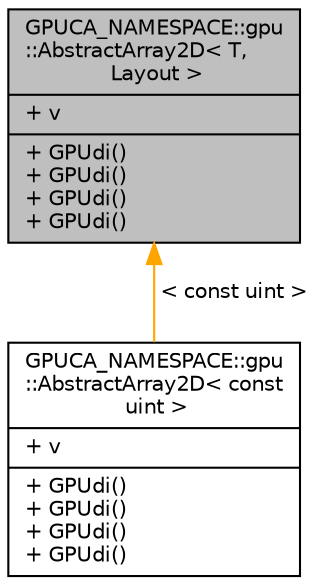 digraph "GPUCA_NAMESPACE::gpu::AbstractArray2D&lt; T, Layout &gt;"
{
 // INTERACTIVE_SVG=YES
  bgcolor="transparent";
  edge [fontname="Helvetica",fontsize="10",labelfontname="Helvetica",labelfontsize="10"];
  node [fontname="Helvetica",fontsize="10",shape=record];
  Node0 [label="{GPUCA_NAMESPACE::gpu\l::AbstractArray2D\< T,\l Layout \>\n|+ v\l|+ GPUdi()\l+ GPUdi()\l+ GPUdi()\l+ GPUdi()\l}",height=0.2,width=0.4,color="black", fillcolor="grey75", style="filled", fontcolor="black"];
  Node0 -> Node1 [dir="back",color="orange",fontsize="10",style="solid",label=" \< const uint \>" ,fontname="Helvetica"];
  Node1 [label="{GPUCA_NAMESPACE::gpu\l::AbstractArray2D\< const\l uint \>\n|+ v\l|+ GPUdi()\l+ GPUdi()\l+ GPUdi()\l+ GPUdi()\l}",height=0.2,width=0.4,color="black",URL="$d8/d20/classGPUCA__NAMESPACE_1_1gpu_1_1AbstractArray2D.html"];
}
